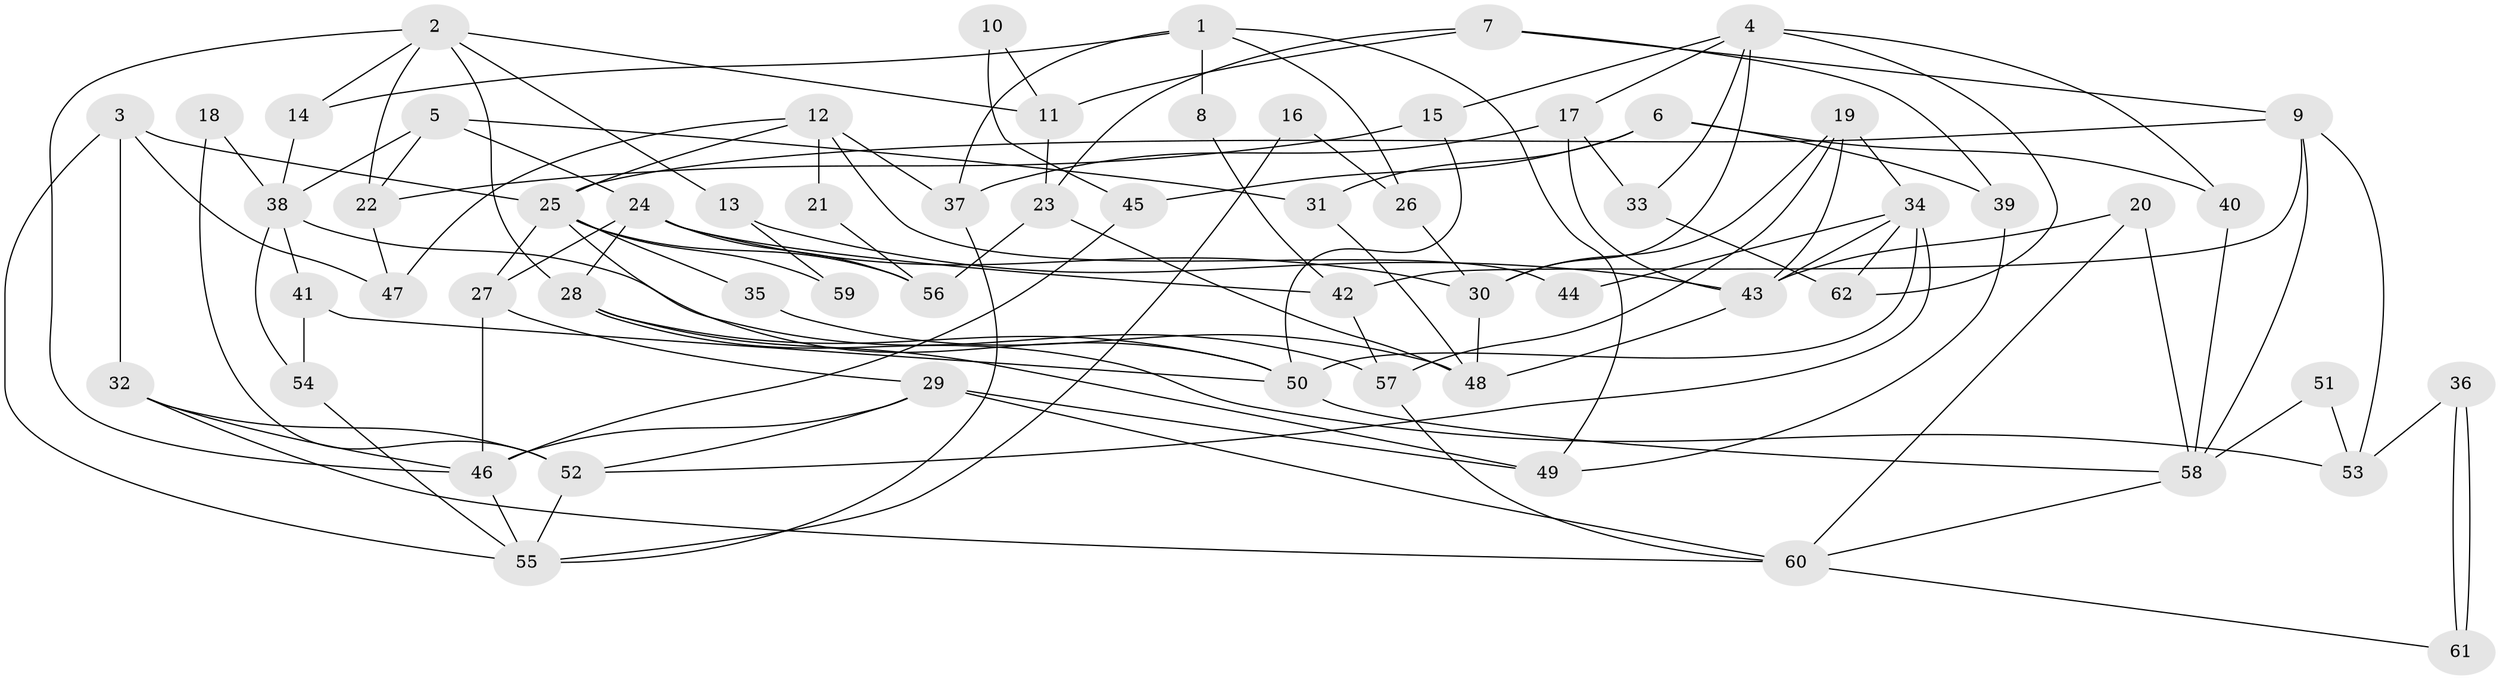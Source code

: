 // Generated by graph-tools (version 1.1) at 2025/26/03/09/25 03:26:17]
// undirected, 62 vertices, 124 edges
graph export_dot {
graph [start="1"]
  node [color=gray90,style=filled];
  1;
  2;
  3;
  4;
  5;
  6;
  7;
  8;
  9;
  10;
  11;
  12;
  13;
  14;
  15;
  16;
  17;
  18;
  19;
  20;
  21;
  22;
  23;
  24;
  25;
  26;
  27;
  28;
  29;
  30;
  31;
  32;
  33;
  34;
  35;
  36;
  37;
  38;
  39;
  40;
  41;
  42;
  43;
  44;
  45;
  46;
  47;
  48;
  49;
  50;
  51;
  52;
  53;
  54;
  55;
  56;
  57;
  58;
  59;
  60;
  61;
  62;
  1 -- 14;
  1 -- 37;
  1 -- 8;
  1 -- 26;
  1 -- 49;
  2 -- 46;
  2 -- 28;
  2 -- 11;
  2 -- 13;
  2 -- 14;
  2 -- 22;
  3 -- 55;
  3 -- 25;
  3 -- 32;
  3 -- 47;
  4 -- 15;
  4 -- 33;
  4 -- 17;
  4 -- 30;
  4 -- 40;
  4 -- 62;
  5 -- 38;
  5 -- 31;
  5 -- 22;
  5 -- 24;
  6 -- 40;
  6 -- 39;
  6 -- 31;
  6 -- 45;
  7 -- 9;
  7 -- 11;
  7 -- 23;
  7 -- 39;
  8 -- 42;
  9 -- 58;
  9 -- 25;
  9 -- 42;
  9 -- 53;
  10 -- 11;
  10 -- 45;
  11 -- 23;
  12 -- 47;
  12 -- 25;
  12 -- 21;
  12 -- 37;
  12 -- 44;
  13 -- 43;
  13 -- 59;
  14 -- 38;
  15 -- 22;
  15 -- 50;
  16 -- 55;
  16 -- 26;
  17 -- 43;
  17 -- 33;
  17 -- 37;
  18 -- 38;
  18 -- 52;
  19 -- 30;
  19 -- 34;
  19 -- 43;
  19 -- 57;
  20 -- 43;
  20 -- 58;
  20 -- 60;
  21 -- 56;
  22 -- 47;
  23 -- 48;
  23 -- 56;
  24 -- 42;
  24 -- 27;
  24 -- 28;
  24 -- 30;
  24 -- 56;
  25 -- 27;
  25 -- 56;
  25 -- 35;
  25 -- 50;
  25 -- 59;
  26 -- 30;
  27 -- 46;
  27 -- 29;
  28 -- 49;
  28 -- 50;
  28 -- 53;
  29 -- 60;
  29 -- 46;
  29 -- 49;
  29 -- 52;
  30 -- 48;
  31 -- 48;
  32 -- 46;
  32 -- 52;
  32 -- 60;
  33 -- 62;
  34 -- 52;
  34 -- 50;
  34 -- 43;
  34 -- 44;
  34 -- 62;
  35 -- 48;
  36 -- 61;
  36 -- 61;
  36 -- 53;
  37 -- 55;
  38 -- 57;
  38 -- 41;
  38 -- 54;
  39 -- 49;
  40 -- 58;
  41 -- 54;
  41 -- 50;
  42 -- 57;
  43 -- 48;
  45 -- 46;
  46 -- 55;
  50 -- 58;
  51 -- 58;
  51 -- 53;
  52 -- 55;
  54 -- 55;
  57 -- 60;
  58 -- 60;
  60 -- 61;
}
